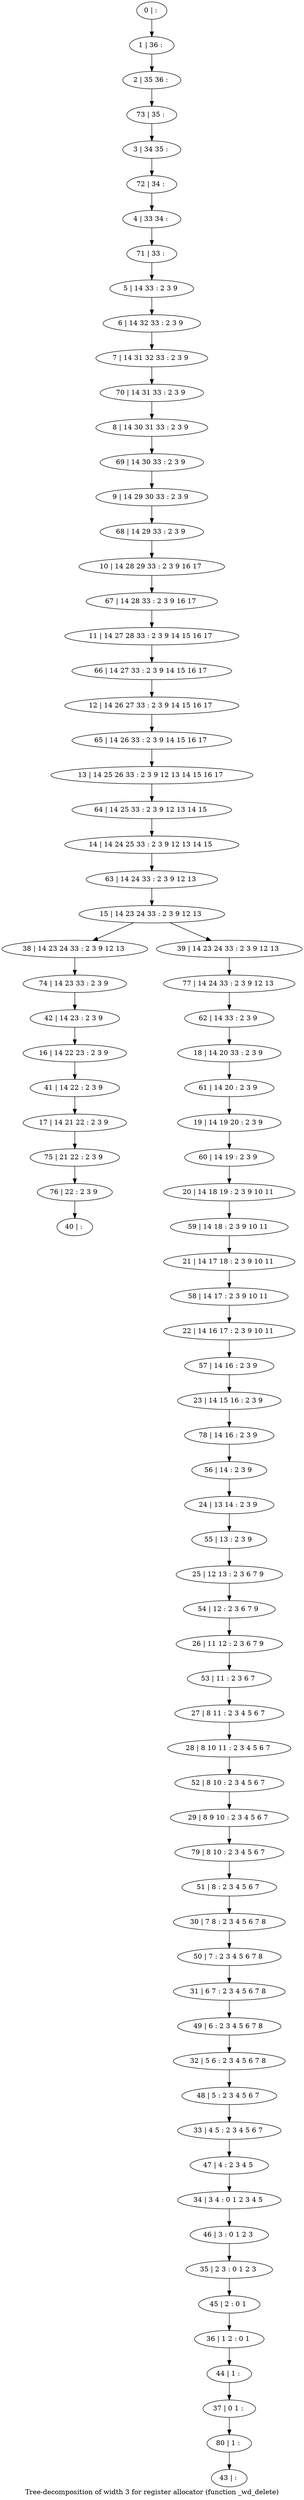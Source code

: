 digraph G {
graph [label="Tree-decomposition of width 3 for register allocator (function _wd_delete)"]
0[label="0 | : "];
1[label="1 | 36 : "];
2[label="2 | 35 36 : "];
3[label="3 | 34 35 : "];
4[label="4 | 33 34 : "];
5[label="5 | 14 33 : 2 3 9 "];
6[label="6 | 14 32 33 : 2 3 9 "];
7[label="7 | 14 31 32 33 : 2 3 9 "];
8[label="8 | 14 30 31 33 : 2 3 9 "];
9[label="9 | 14 29 30 33 : 2 3 9 "];
10[label="10 | 14 28 29 33 : 2 3 9 16 17 "];
11[label="11 | 14 27 28 33 : 2 3 9 14 15 16 17 "];
12[label="12 | 14 26 27 33 : 2 3 9 14 15 16 17 "];
13[label="13 | 14 25 26 33 : 2 3 9 12 13 14 15 16 17 "];
14[label="14 | 14 24 25 33 : 2 3 9 12 13 14 15 "];
15[label="15 | 14 23 24 33 : 2 3 9 12 13 "];
16[label="16 | 14 22 23 : 2 3 9 "];
17[label="17 | 14 21 22 : 2 3 9 "];
18[label="18 | 14 20 33 : 2 3 9 "];
19[label="19 | 14 19 20 : 2 3 9 "];
20[label="20 | 14 18 19 : 2 3 9 10 11 "];
21[label="21 | 14 17 18 : 2 3 9 10 11 "];
22[label="22 | 14 16 17 : 2 3 9 10 11 "];
23[label="23 | 14 15 16 : 2 3 9 "];
24[label="24 | 13 14 : 2 3 9 "];
25[label="25 | 12 13 : 2 3 6 7 9 "];
26[label="26 | 11 12 : 2 3 6 7 9 "];
27[label="27 | 8 11 : 2 3 4 5 6 7 "];
28[label="28 | 8 10 11 : 2 3 4 5 6 7 "];
29[label="29 | 8 9 10 : 2 3 4 5 6 7 "];
30[label="30 | 7 8 : 2 3 4 5 6 7 8 "];
31[label="31 | 6 7 : 2 3 4 5 6 7 8 "];
32[label="32 | 5 6 : 2 3 4 5 6 7 8 "];
33[label="33 | 4 5 : 2 3 4 5 6 7 "];
34[label="34 | 3 4 : 0 1 2 3 4 5 "];
35[label="35 | 2 3 : 0 1 2 3 "];
36[label="36 | 1 2 : 0 1 "];
37[label="37 | 0 1 : "];
38[label="38 | 14 23 24 33 : 2 3 9 12 13 "];
39[label="39 | 14 23 24 33 : 2 3 9 12 13 "];
40[label="40 | : "];
41[label="41 | 14 22 : 2 3 9 "];
42[label="42 | 14 23 : 2 3 9 "];
43[label="43 | : "];
44[label="44 | 1 : "];
45[label="45 | 2 : 0 1 "];
46[label="46 | 3 : 0 1 2 3 "];
47[label="47 | 4 : 2 3 4 5 "];
48[label="48 | 5 : 2 3 4 5 6 7 "];
49[label="49 | 6 : 2 3 4 5 6 7 8 "];
50[label="50 | 7 : 2 3 4 5 6 7 8 "];
51[label="51 | 8 : 2 3 4 5 6 7 "];
52[label="52 | 8 10 : 2 3 4 5 6 7 "];
53[label="53 | 11 : 2 3 6 7 "];
54[label="54 | 12 : 2 3 6 7 9 "];
55[label="55 | 13 : 2 3 9 "];
56[label="56 | 14 : 2 3 9 "];
57[label="57 | 14 16 : 2 3 9 "];
58[label="58 | 14 17 : 2 3 9 10 11 "];
59[label="59 | 14 18 : 2 3 9 10 11 "];
60[label="60 | 14 19 : 2 3 9 "];
61[label="61 | 14 20 : 2 3 9 "];
62[label="62 | 14 33 : 2 3 9 "];
63[label="63 | 14 24 33 : 2 3 9 12 13 "];
64[label="64 | 14 25 33 : 2 3 9 12 13 14 15 "];
65[label="65 | 14 26 33 : 2 3 9 14 15 16 17 "];
66[label="66 | 14 27 33 : 2 3 9 14 15 16 17 "];
67[label="67 | 14 28 33 : 2 3 9 16 17 "];
68[label="68 | 14 29 33 : 2 3 9 "];
69[label="69 | 14 30 33 : 2 3 9 "];
70[label="70 | 14 31 33 : 2 3 9 "];
71[label="71 | 33 : "];
72[label="72 | 34 : "];
73[label="73 | 35 : "];
74[label="74 | 14 23 33 : 2 3 9 "];
75[label="75 | 21 22 : 2 3 9 "];
76[label="76 | 22 : 2 3 9 "];
77[label="77 | 14 24 33 : 2 3 9 12 13 "];
78[label="78 | 14 16 : 2 3 9 "];
79[label="79 | 8 10 : 2 3 4 5 6 7 "];
80[label="80 | 1 : "];
0->1 ;
1->2 ;
5->6 ;
6->7 ;
27->28 ;
15->38 ;
15->39 ;
41->17 ;
16->41 ;
42->16 ;
44->37 ;
36->44 ;
45->36 ;
35->45 ;
46->35 ;
34->46 ;
47->34 ;
33->47 ;
48->33 ;
32->48 ;
49->32 ;
31->49 ;
50->31 ;
30->50 ;
51->30 ;
52->29 ;
28->52 ;
53->27 ;
26->53 ;
54->26 ;
25->54 ;
55->25 ;
24->55 ;
56->24 ;
57->23 ;
22->57 ;
58->22 ;
21->58 ;
59->21 ;
20->59 ;
60->20 ;
19->60 ;
61->19 ;
18->61 ;
62->18 ;
63->15 ;
14->63 ;
64->14 ;
13->64 ;
65->13 ;
12->65 ;
66->12 ;
11->66 ;
67->11 ;
10->67 ;
68->10 ;
9->68 ;
69->9 ;
8->69 ;
70->8 ;
7->70 ;
71->5 ;
4->71 ;
72->4 ;
3->72 ;
73->3 ;
2->73 ;
74->42 ;
38->74 ;
17->75 ;
76->40 ;
75->76 ;
77->62 ;
39->77 ;
78->56 ;
23->78 ;
79->51 ;
29->79 ;
80->43 ;
37->80 ;
}
